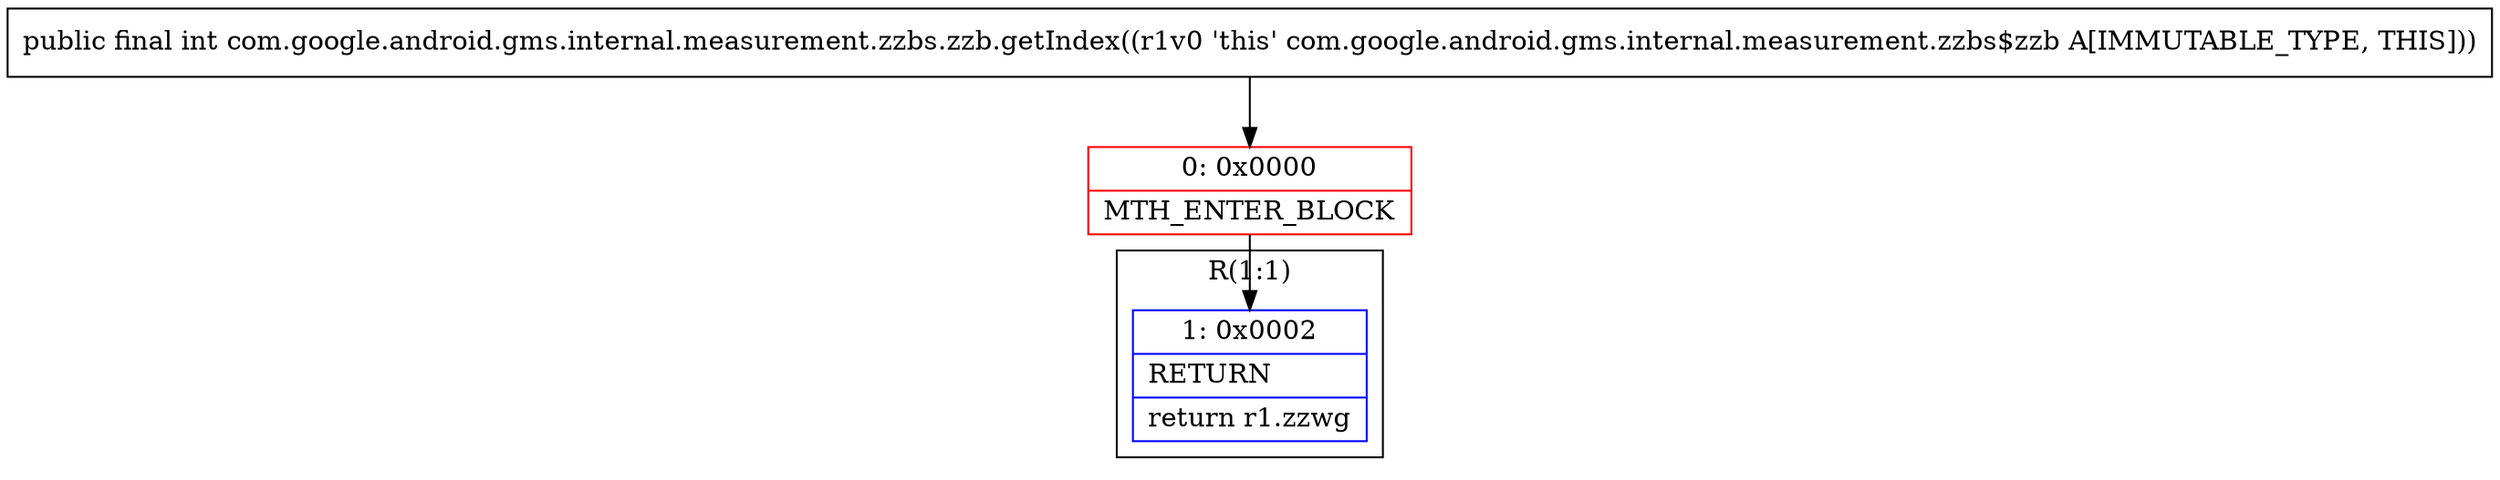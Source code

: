 digraph "CFG forcom.google.android.gms.internal.measurement.zzbs.zzb.getIndex()I" {
subgraph cluster_Region_877701801 {
label = "R(1:1)";
node [shape=record,color=blue];
Node_1 [shape=record,label="{1\:\ 0x0002|RETURN\l|return r1.zzwg\l}"];
}
Node_0 [shape=record,color=red,label="{0\:\ 0x0000|MTH_ENTER_BLOCK\l}"];
MethodNode[shape=record,label="{public final int com.google.android.gms.internal.measurement.zzbs.zzb.getIndex((r1v0 'this' com.google.android.gms.internal.measurement.zzbs$zzb A[IMMUTABLE_TYPE, THIS])) }"];
MethodNode -> Node_0;
Node_0 -> Node_1;
}

